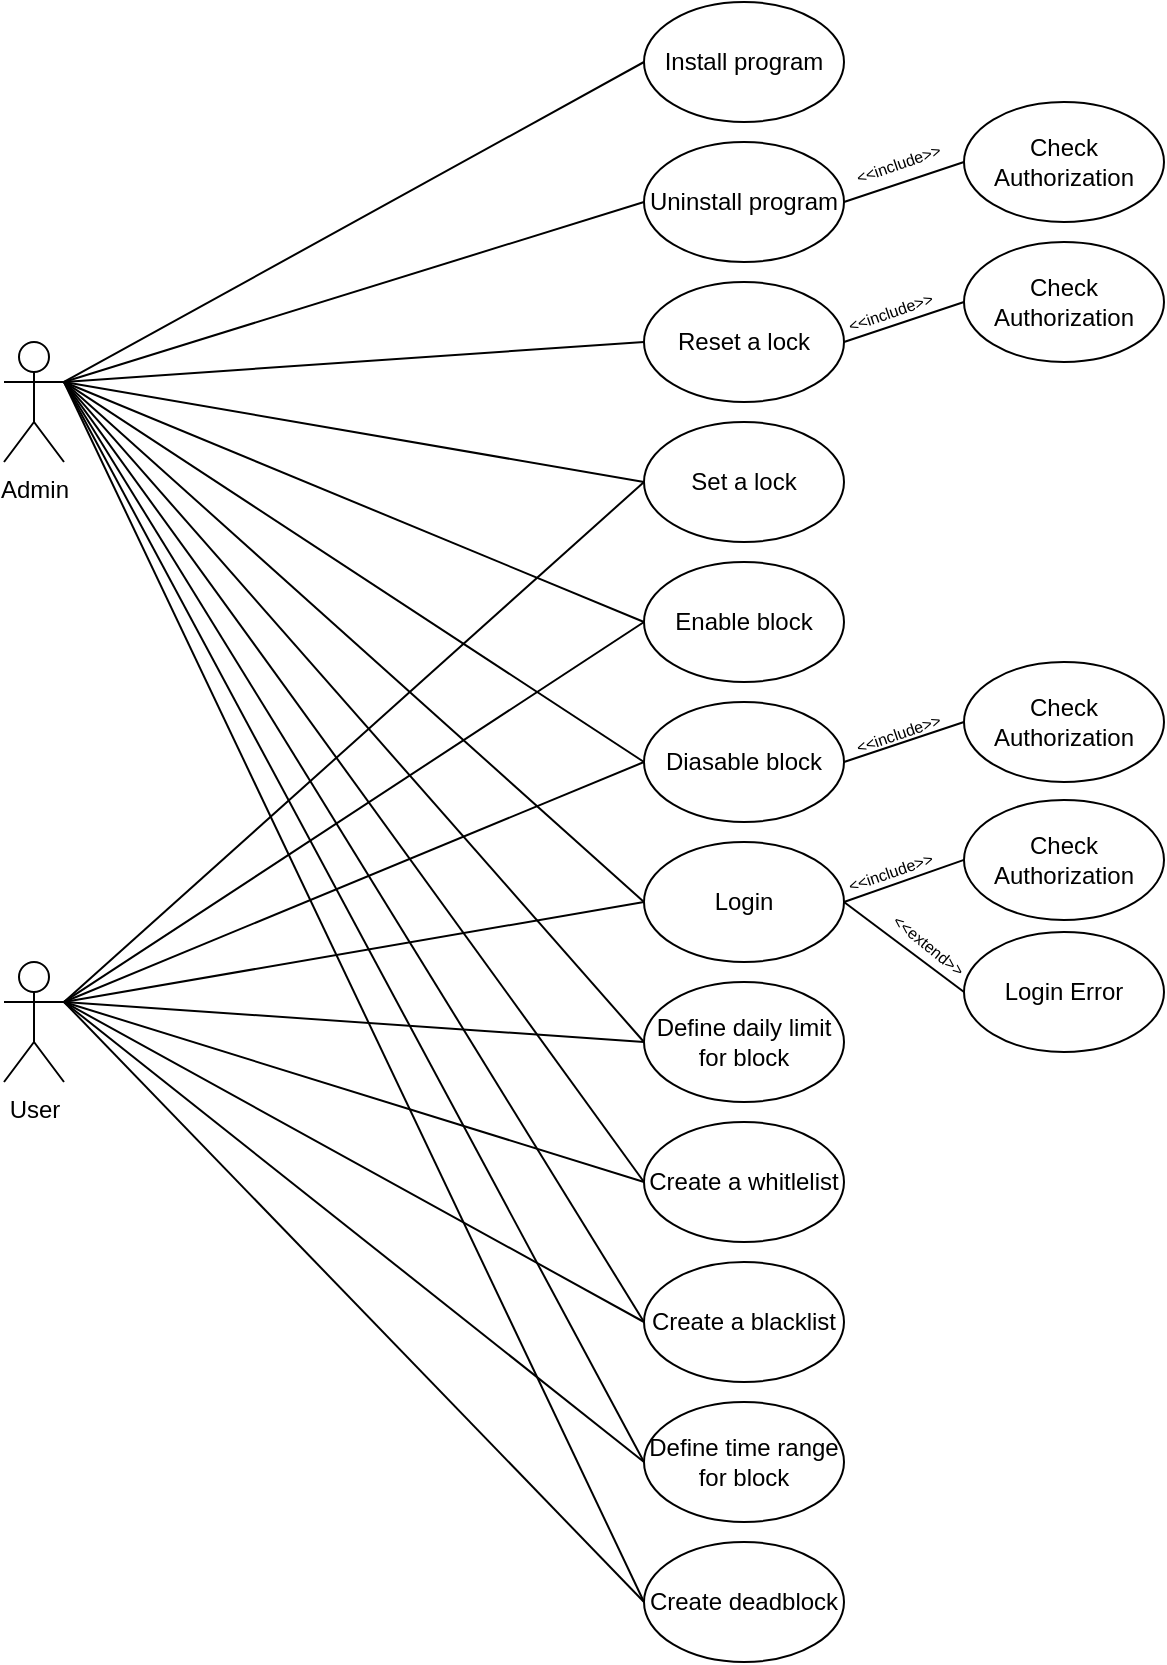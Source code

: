 <mxfile version="22.0.4" type="device">
  <diagram id="zOQQymgqV6w5DP6E3xU5" name="Page-1">
    <mxGraphModel dx="1434" dy="762" grid="1" gridSize="10" guides="1" tooltips="1" connect="1" arrows="1" fold="1" page="1" pageScale="1" pageWidth="827" pageHeight="1169" math="0" shadow="0">
      <root>
        <mxCell id="0" />
        <mxCell id="1" parent="0" />
        <mxCell id="38" style="edgeStyle=none;shape=connector;rounded=1;html=1;exitX=1;exitY=0.333;exitDx=0;exitDy=0;exitPerimeter=0;entryX=0;entryY=0.5;entryDx=0;entryDy=0;labelBackgroundColor=default;strokeColor=default;fontFamily=Helvetica;fontSize=11;fontColor=default;endArrow=none;" parent="1" source="5" target="28" edge="1">
          <mxGeometry relative="1" as="geometry" />
        </mxCell>
        <mxCell id="39" style="edgeStyle=none;shape=connector;rounded=1;html=1;exitX=1;exitY=0.333;exitDx=0;exitDy=0;exitPerimeter=0;entryX=0;entryY=0.5;entryDx=0;entryDy=0;labelBackgroundColor=default;strokeColor=default;fontFamily=Helvetica;fontSize=11;fontColor=default;endArrow=none;" parent="1" source="5" target="18" edge="1">
          <mxGeometry relative="1" as="geometry" />
        </mxCell>
        <mxCell id="40" style="edgeStyle=none;shape=connector;rounded=1;html=1;exitX=1;exitY=0.333;exitDx=0;exitDy=0;exitPerimeter=0;entryX=0;entryY=0.5;entryDx=0;entryDy=0;labelBackgroundColor=default;strokeColor=default;fontFamily=Helvetica;fontSize=11;fontColor=default;endArrow=none;" parent="1" source="5" target="20" edge="1">
          <mxGeometry relative="1" as="geometry" />
        </mxCell>
        <mxCell id="41" style="edgeStyle=none;shape=connector;rounded=1;html=1;exitX=1;exitY=0.333;exitDx=0;exitDy=0;exitPerimeter=0;entryX=0;entryY=0.5;entryDx=0;entryDy=0;labelBackgroundColor=default;strokeColor=default;fontFamily=Helvetica;fontSize=11;fontColor=default;endArrow=none;" parent="1" source="5" target="16" edge="1">
          <mxGeometry relative="1" as="geometry" />
        </mxCell>
        <mxCell id="42" style="edgeStyle=none;shape=connector;rounded=1;html=1;exitX=1;exitY=0.333;exitDx=0;exitDy=0;exitPerimeter=0;entryX=0;entryY=0.5;entryDx=0;entryDy=0;labelBackgroundColor=default;strokeColor=default;fontFamily=Helvetica;fontSize=11;fontColor=default;endArrow=none;" parent="1" source="5" target="29" edge="1">
          <mxGeometry relative="1" as="geometry" />
        </mxCell>
        <mxCell id="43" style="edgeStyle=none;shape=connector;rounded=1;html=1;exitX=1;exitY=0.333;exitDx=0;exitDy=0;exitPerimeter=0;entryX=0;entryY=0.5;entryDx=0;entryDy=0;labelBackgroundColor=default;strokeColor=default;fontFamily=Helvetica;fontSize=11;fontColor=default;endArrow=none;" parent="1" source="5" target="30" edge="1">
          <mxGeometry relative="1" as="geometry" />
        </mxCell>
        <mxCell id="44" style="edgeStyle=none;shape=connector;rounded=1;html=1;exitX=1;exitY=0.333;exitDx=0;exitDy=0;exitPerimeter=0;entryX=0;entryY=0.5;entryDx=0;entryDy=0;labelBackgroundColor=default;strokeColor=default;fontFamily=Helvetica;fontSize=11;fontColor=default;endArrow=none;" parent="1" source="5" target="32" edge="1">
          <mxGeometry relative="1" as="geometry" />
        </mxCell>
        <mxCell id="45" style="edgeStyle=none;shape=connector;rounded=1;html=1;exitX=1;exitY=0.333;exitDx=0;exitDy=0;exitPerimeter=0;entryX=0;entryY=0.5;entryDx=0;entryDy=0;labelBackgroundColor=default;strokeColor=default;fontFamily=Helvetica;fontSize=11;fontColor=default;endArrow=none;" parent="1" source="5" target="34" edge="1">
          <mxGeometry relative="1" as="geometry" />
        </mxCell>
        <mxCell id="5" value="User&lt;br&gt;" style="shape=umlActor;verticalLabelPosition=bottom;verticalAlign=top;html=1;outlineConnect=0;" parent="1" vertex="1">
          <mxGeometry x="60" y="570" width="30" height="60" as="geometry" />
        </mxCell>
        <mxCell id="7" value="Admin" style="shape=umlActor;verticalLabelPosition=bottom;verticalAlign=top;html=1;outlineConnect=0;" parent="1" vertex="1">
          <mxGeometry x="60" y="260" width="30" height="60" as="geometry" />
        </mxCell>
        <mxCell id="9" value="" style="endArrow=none;html=1;exitX=1;exitY=0.333;exitDx=0;exitDy=0;exitPerimeter=0;entryX=0;entryY=0.5;entryDx=0;entryDy=0;" parent="1" source="7" target="14" edge="1">
          <mxGeometry width="50" height="50" relative="1" as="geometry">
            <mxPoint x="220" y="280" as="sourcePoint" />
            <mxPoint x="380" y="120" as="targetPoint" />
          </mxGeometry>
        </mxCell>
        <mxCell id="10" value="" style="endArrow=none;html=1;exitX=1;exitY=0.333;exitDx=0;exitDy=0;exitPerimeter=0;entryX=0;entryY=0.5;entryDx=0;entryDy=0;" parent="1" source="7" target="17" edge="1">
          <mxGeometry width="50" height="50" relative="1" as="geometry">
            <mxPoint x="220" y="270" as="sourcePoint" />
            <mxPoint x="380" y="279.5" as="targetPoint" />
          </mxGeometry>
        </mxCell>
        <mxCell id="11" value="" style="endArrow=none;html=1;exitX=1;exitY=0.333;exitDx=0;exitDy=0;exitPerimeter=0;entryX=0;entryY=0.5;entryDx=0;entryDy=0;" parent="1" source="7" target="18" edge="1">
          <mxGeometry width="50" height="50" relative="1" as="geometry">
            <mxPoint x="220" y="280" as="sourcePoint" />
            <mxPoint x="380" y="440" as="targetPoint" />
          </mxGeometry>
        </mxCell>
        <mxCell id="12" value="" style="endArrow=none;html=1;exitX=1;exitY=0.333;exitDx=0;exitDy=0;exitPerimeter=0;entryX=0;entryY=0.5;entryDx=0;entryDy=0;" parent="1" source="7" target="15" edge="1">
          <mxGeometry width="50" height="50" relative="1" as="geometry">
            <mxPoint x="220" y="280" as="sourcePoint" />
            <mxPoint x="380" y="200" as="targetPoint" />
          </mxGeometry>
        </mxCell>
        <mxCell id="13" value="" style="endArrow=none;html=1;exitX=1;exitY=0.333;exitDx=0;exitDy=0;exitPerimeter=0;entryX=0;entryY=0.5;entryDx=0;entryDy=0;" parent="1" source="7" target="16" edge="1">
          <mxGeometry width="50" height="50" relative="1" as="geometry">
            <mxPoint x="220" y="280" as="sourcePoint" />
            <mxPoint x="380" y="360" as="targetPoint" />
          </mxGeometry>
        </mxCell>
        <mxCell id="14" value="Install program" style="ellipse;whiteSpace=wrap;html=1;" parent="1" vertex="1">
          <mxGeometry x="380" y="90" width="100" height="60" as="geometry" />
        </mxCell>
        <mxCell id="15" value="Uninstall program" style="ellipse;whiteSpace=wrap;html=1;" parent="1" vertex="1">
          <mxGeometry x="380" y="160" width="100" height="60" as="geometry" />
        </mxCell>
        <mxCell id="16" value="Set a lock" style="ellipse;whiteSpace=wrap;html=1;" parent="1" vertex="1">
          <mxGeometry x="380" y="300" width="100" height="60" as="geometry" />
        </mxCell>
        <mxCell id="17" value="Reset a lock" style="ellipse;whiteSpace=wrap;html=1;" parent="1" vertex="1">
          <mxGeometry x="380" y="230" width="100" height="60" as="geometry" />
        </mxCell>
        <mxCell id="18" value="Enable block" style="ellipse;whiteSpace=wrap;html=1;" parent="1" vertex="1">
          <mxGeometry x="380" y="370" width="100" height="60" as="geometry" />
        </mxCell>
        <mxCell id="19" value="" style="endArrow=none;html=1;exitX=1;exitY=0.333;exitDx=0;exitDy=0;exitPerimeter=0;entryX=0;entryY=0.5;entryDx=0;entryDy=0;" parent="1" source="7" target="20" edge="1">
          <mxGeometry width="50" height="50" relative="1" as="geometry">
            <mxPoint x="220" y="280" as="sourcePoint" />
            <mxPoint x="380" y="520" as="targetPoint" />
          </mxGeometry>
        </mxCell>
        <mxCell id="20" value="Diasable block" style="ellipse;whiteSpace=wrap;html=1;" parent="1" vertex="1">
          <mxGeometry x="380" y="440" width="100" height="60" as="geometry" />
        </mxCell>
        <mxCell id="22" value="" style="endArrow=none;html=1;exitX=1;exitY=0.333;exitDx=0;exitDy=0;exitPerimeter=0;entryX=0;entryY=0.5;entryDx=0;entryDy=0;" parent="1" source="7" target="27" edge="1">
          <mxGeometry width="50" height="50" relative="1" as="geometry">
            <mxPoint x="220" y="280" as="sourcePoint" />
            <mxPoint x="375" y="570" as="targetPoint" />
          </mxGeometry>
        </mxCell>
        <mxCell id="24" value="" style="endArrow=none;html=1;exitX=1;exitY=0.333;exitDx=0;exitDy=0;exitPerimeter=0;entryX=0;entryY=0.5;entryDx=0;entryDy=0;" parent="1" source="7" target="28" edge="1">
          <mxGeometry width="50" height="50" relative="1" as="geometry">
            <mxPoint x="220" y="280" as="sourcePoint" />
            <mxPoint x="380" y="640" as="targetPoint" />
          </mxGeometry>
        </mxCell>
        <mxCell id="25" value="" style="endArrow=none;html=1;exitX=1;exitY=0.333;exitDx=0;exitDy=0;exitPerimeter=0;entryX=0;entryY=0.5;entryDx=0;entryDy=0;" parent="1" source="7" target="29" edge="1">
          <mxGeometry width="50" height="50" relative="1" as="geometry">
            <mxPoint x="220" y="280" as="sourcePoint" />
            <mxPoint x="380" y="720" as="targetPoint" />
          </mxGeometry>
        </mxCell>
        <mxCell id="27" value="Login" style="ellipse;whiteSpace=wrap;html=1;" parent="1" vertex="1">
          <mxGeometry x="380" y="510" width="100" height="60" as="geometry" />
        </mxCell>
        <mxCell id="28" value="Define daily limit for block&lt;br&gt;" style="ellipse;whiteSpace=wrap;html=1;" parent="1" vertex="1">
          <mxGeometry x="380" y="580" width="100" height="60" as="geometry" />
        </mxCell>
        <mxCell id="29" value="Create a whitlelist" style="ellipse;whiteSpace=wrap;html=1;" parent="1" vertex="1">
          <mxGeometry x="380" y="650" width="100" height="60" as="geometry" />
        </mxCell>
        <mxCell id="30" value="Create a blacklist" style="ellipse;whiteSpace=wrap;html=1;" parent="1" vertex="1">
          <mxGeometry x="380" y="720" width="100" height="60" as="geometry" />
        </mxCell>
        <mxCell id="31" value="" style="endArrow=none;html=1;exitX=1;exitY=0.333;exitDx=0;exitDy=0;exitPerimeter=0;entryX=0;entryY=0.5;entryDx=0;entryDy=0;" parent="1" source="7" target="30" edge="1">
          <mxGeometry width="50" height="50" relative="1" as="geometry">
            <mxPoint x="90" y="350" as="sourcePoint" />
            <mxPoint x="380" y="790" as="targetPoint" />
          </mxGeometry>
        </mxCell>
        <mxCell id="32" value="Define time range for block" style="ellipse;whiteSpace=wrap;html=1;" parent="1" vertex="1">
          <mxGeometry x="380" y="790" width="100" height="60" as="geometry" />
        </mxCell>
        <mxCell id="33" value="" style="endArrow=none;html=1;entryX=0;entryY=0.5;entryDx=0;entryDy=0;" parent="1" target="32" edge="1">
          <mxGeometry width="50" height="50" relative="1" as="geometry">
            <mxPoint x="90" y="280" as="sourcePoint" />
            <mxPoint x="380" y="860" as="targetPoint" />
          </mxGeometry>
        </mxCell>
        <mxCell id="34" value="Create deadblock" style="ellipse;whiteSpace=wrap;html=1;" parent="1" vertex="1">
          <mxGeometry x="380" y="860" width="100" height="60" as="geometry" />
        </mxCell>
        <mxCell id="35" value="" style="endArrow=none;html=1;exitX=1;exitY=0.333;exitDx=0;exitDy=0;exitPerimeter=0;entryX=0;entryY=0.5;entryDx=0;entryDy=0;" parent="1" source="7" target="34" edge="1">
          <mxGeometry width="50" height="50" relative="1" as="geometry">
            <mxPoint x="90" y="490" as="sourcePoint" />
            <mxPoint x="380" y="930" as="targetPoint" />
          </mxGeometry>
        </mxCell>
        <mxCell id="37" value="" style="endArrow=none;html=1;exitX=1;exitY=0.333;exitDx=0;exitDy=0;exitPerimeter=0;entryX=0;entryY=0.5;entryDx=0;entryDy=0;" parent="1" source="5" target="27" edge="1">
          <mxGeometry width="50" height="50" relative="1" as="geometry">
            <mxPoint x="120" y="610" as="sourcePoint" />
            <mxPoint x="170" y="560" as="targetPoint" />
          </mxGeometry>
        </mxCell>
        <mxCell id="46" value="Check Authorization" style="ellipse;whiteSpace=wrap;html=1;" parent="1" vertex="1">
          <mxGeometry x="540" y="210" width="100" height="60" as="geometry" />
        </mxCell>
        <mxCell id="48" value="Check Authorization" style="ellipse;whiteSpace=wrap;html=1;" parent="1" vertex="1">
          <mxGeometry x="540" y="140" width="100" height="60" as="geometry" />
        </mxCell>
        <mxCell id="53" value="Check Authorization" style="ellipse;whiteSpace=wrap;html=1;" parent="1" vertex="1">
          <mxGeometry x="540" y="420" width="100" height="60" as="geometry" />
        </mxCell>
        <mxCell id="55" value="" style="group" parent="1" vertex="1" connectable="0">
          <mxGeometry x="473.501" y="146.05" width="66.498" height="47.9" as="geometry" />
        </mxCell>
        <object label="" id="49">
          <mxCell style="edgeStyle=none;shape=connector;rounded=1;html=1;entryX=0;entryY=0.5;entryDx=0;entryDy=0;labelBackgroundColor=default;strokeColor=default;fontFamily=Helvetica;fontSize=11;fontColor=default;endArrow=none;exitX=1;exitY=0.5;exitDx=0;exitDy=0;" parent="55" source="15" target="48" edge="1">
            <mxGeometry relative="1" as="geometry">
              <mxPoint x="23.249" y="43.95" as="sourcePoint" />
            </mxGeometry>
          </mxCell>
        </object>
        <mxCell id="54" value="&lt;font style=&quot;font-size: 8px;&quot;&gt;&amp;lt;&amp;lt;include&amp;gt;&amp;gt;&lt;/font&gt;" style="text;html=1;strokeColor=none;fillColor=none;align=center;verticalAlign=middle;whiteSpace=wrap;rounded=0;fontFamily=Helvetica;fontSize=11;fontColor=default;rotation=-19;" parent="55" vertex="1">
          <mxGeometry x="3.249" y="8.95" width="60" height="30" as="geometry" />
        </mxCell>
        <mxCell id="63" value="" style="group" parent="1" vertex="1" connectable="0">
          <mxGeometry x="470.001" y="220.0" width="66.498" height="47.9" as="geometry" />
        </mxCell>
        <mxCell id="47" style="edgeStyle=none;shape=connector;rounded=1;html=1;exitX=1;exitY=0.5;exitDx=0;exitDy=0;entryX=0;entryY=0.5;entryDx=0;entryDy=0;labelBackgroundColor=default;strokeColor=default;fontFamily=Helvetica;fontSize=11;fontColor=default;endArrow=none;" parent="63" source="17" target="46" edge="1">
          <mxGeometry relative="1" as="geometry" />
        </mxCell>
        <mxCell id="60" value="" style="group" parent="63" vertex="1" connectable="0">
          <mxGeometry width="66.498" height="47.9" as="geometry" />
        </mxCell>
        <object label="" id="61">
          <mxCell style="edgeStyle=none;shape=connector;rounded=1;html=1;entryX=0;entryY=0.5;entryDx=0;entryDy=0;labelBackgroundColor=default;strokeColor=default;fontFamily=Helvetica;fontSize=11;fontColor=default;endArrow=none;exitX=1;exitY=0.5;exitDx=0;exitDy=0;" parent="60" edge="1">
            <mxGeometry relative="1" as="geometry">
              <mxPoint x="23.249" y="43.95" as="sourcePoint" />
            </mxGeometry>
          </mxCell>
        </object>
        <mxCell id="62" value="&lt;font style=&quot;font-size: 8px;&quot;&gt;&amp;lt;&amp;lt;include&amp;gt;&amp;gt;&lt;/font&gt;" style="text;html=1;strokeColor=none;fillColor=none;align=center;verticalAlign=middle;whiteSpace=wrap;rounded=0;fontFamily=Helvetica;fontSize=11;fontColor=default;rotation=-19;" parent="60" vertex="1">
          <mxGeometry x="3.249" y="8.95" width="60" height="30" as="geometry" />
        </mxCell>
        <mxCell id="65" value="" style="group" parent="1" vertex="1" connectable="0">
          <mxGeometry x="473.251" y="431.05" width="66.498" height="47.9" as="geometry" />
        </mxCell>
        <mxCell id="52" style="edgeStyle=none;shape=connector;rounded=1;html=1;entryX=0;entryY=0.5;entryDx=0;entryDy=0;labelBackgroundColor=default;strokeColor=default;fontFamily=Helvetica;fontSize=11;fontColor=default;endArrow=none;exitX=1;exitY=0.5;exitDx=0;exitDy=0;" parent="65" source="20" target="53" edge="1">
          <mxGeometry relative="1" as="geometry">
            <mxPoint x="16.749" y="38.95" as="sourcePoint" />
          </mxGeometry>
        </mxCell>
        <mxCell id="64" value="&lt;font style=&quot;font-size: 8px;&quot;&gt;&amp;lt;&amp;lt;include&amp;gt;&amp;gt;&lt;/font&gt;" style="text;html=1;strokeColor=none;fillColor=none;align=center;verticalAlign=middle;whiteSpace=wrap;rounded=0;fontFamily=Helvetica;fontSize=11;fontColor=default;rotation=-19;" parent="65" vertex="1">
          <mxGeometry x="3.249" y="8.95" width="60" height="30" as="geometry" />
        </mxCell>
        <mxCell id="66" value="Check Authorization" style="ellipse;whiteSpace=wrap;html=1;" parent="1" vertex="1">
          <mxGeometry x="540" y="488.95" width="100" height="60" as="geometry" />
        </mxCell>
        <mxCell id="67" value="" style="group" parent="1" vertex="1" connectable="0">
          <mxGeometry x="470.001" y="500.0" width="66.498" height="47.9" as="geometry" />
        </mxCell>
        <mxCell id="69" value="&lt;font style=&quot;font-size: 8px;&quot;&gt;&amp;lt;&amp;lt;include&amp;gt;&amp;gt;&lt;/font&gt;" style="text;html=1;strokeColor=none;fillColor=none;align=center;verticalAlign=middle;whiteSpace=wrap;rounded=0;fontFamily=Helvetica;fontSize=11;fontColor=default;rotation=-19;" parent="67" vertex="1">
          <mxGeometry x="3.249" y="8.95" width="60" height="30" as="geometry" />
        </mxCell>
        <mxCell id="68" style="edgeStyle=none;shape=connector;rounded=1;html=1;entryX=0;entryY=0.5;entryDx=0;entryDy=0;labelBackgroundColor=default;strokeColor=default;fontFamily=Helvetica;fontSize=11;fontColor=default;endArrow=none;exitX=1;exitY=0.5;exitDx=0;exitDy=0;" parent="1" source="27" target="66" edge="1">
          <mxGeometry relative="1" as="geometry">
            <mxPoint x="476.75" y="533.95" as="sourcePoint" />
          </mxGeometry>
        </mxCell>
        <mxCell id="73" style="edgeStyle=none;shape=connector;rounded=1;html=1;exitX=0;exitY=0.5;exitDx=0;exitDy=0;entryX=1;entryY=0.5;entryDx=0;entryDy=0;labelBackgroundColor=default;strokeColor=default;fontFamily=Helvetica;fontSize=10;fontColor=default;endArrow=none;" parent="1" source="71" target="27" edge="1">
          <mxGeometry relative="1" as="geometry" />
        </mxCell>
        <mxCell id="71" value="Login Error" style="ellipse;whiteSpace=wrap;html=1;" parent="1" vertex="1">
          <mxGeometry x="540" y="555" width="100" height="60" as="geometry" />
        </mxCell>
        <mxCell id="74" value="" style="group;rotation=50;" parent="1" vertex="1" connectable="0">
          <mxGeometry x="490.001" y="537.0" width="66.498" height="47.9" as="geometry" />
        </mxCell>
        <mxCell id="75" value="&lt;font style=&quot;font-size: 8px;&quot;&gt;&amp;lt;&amp;lt;extend&amp;gt;&amp;gt;&lt;/font&gt;" style="text;html=1;strokeColor=none;fillColor=none;align=center;verticalAlign=middle;whiteSpace=wrap;rounded=0;fontFamily=Helvetica;fontSize=11;fontColor=default;rotation=39;" parent="74" vertex="1">
          <mxGeometry x="3" y="9" width="60" height="30" as="geometry" />
        </mxCell>
      </root>
    </mxGraphModel>
  </diagram>
</mxfile>
